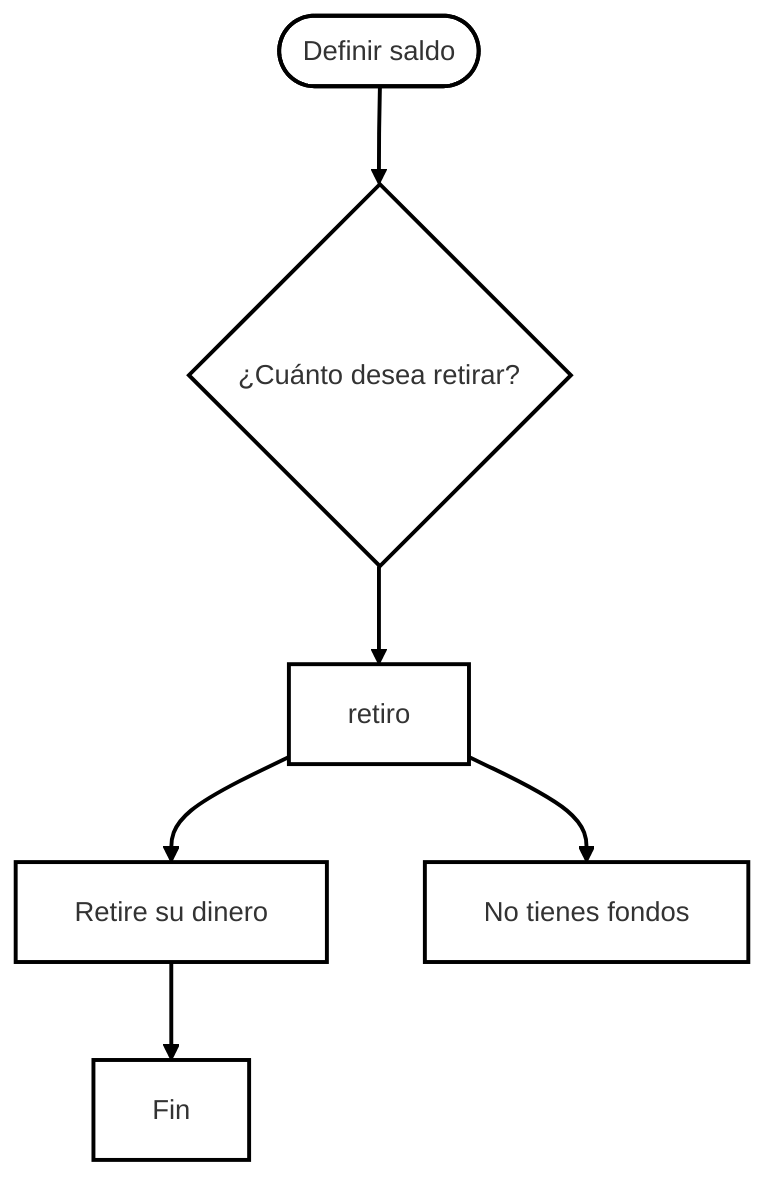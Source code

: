 ---
config:
  theme: neo
---
flowchart TD
        A(["Definir saldo "])
        A --> B{"¿Cuánto desea retirar?"}
        B --> C["retiro"]
        C --> D["Retire su dinero"]
        C --> E["No tienes fondos"]
        D --> F["Fin"]